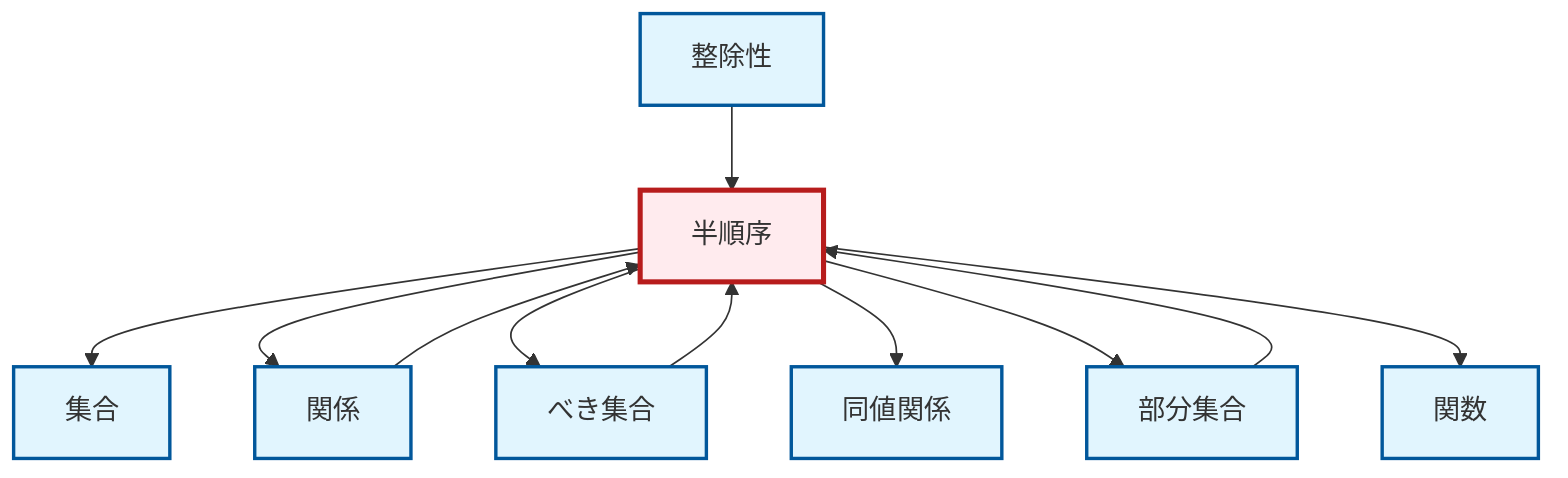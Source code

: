 graph TD
    classDef definition fill:#e1f5fe,stroke:#01579b,stroke-width:2px
    classDef theorem fill:#f3e5f5,stroke:#4a148c,stroke-width:2px
    classDef axiom fill:#fff3e0,stroke:#e65100,stroke-width:2px
    classDef example fill:#e8f5e9,stroke:#1b5e20,stroke-width:2px
    classDef current fill:#ffebee,stroke:#b71c1c,stroke-width:3px
    def-set["集合"]:::definition
    def-partial-order["半順序"]:::definition
    def-power-set["べき集合"]:::definition
    def-relation["関係"]:::definition
    def-function["関数"]:::definition
    def-divisibility["整除性"]:::definition
    def-subset["部分集合"]:::definition
    def-equivalence-relation["同値関係"]:::definition
    def-divisibility --> def-partial-order
    def-relation --> def-partial-order
    def-partial-order --> def-set
    def-partial-order --> def-relation
    def-partial-order --> def-power-set
    def-power-set --> def-partial-order
    def-subset --> def-partial-order
    def-partial-order --> def-equivalence-relation
    def-partial-order --> def-subset
    def-partial-order --> def-function
    class def-partial-order current
